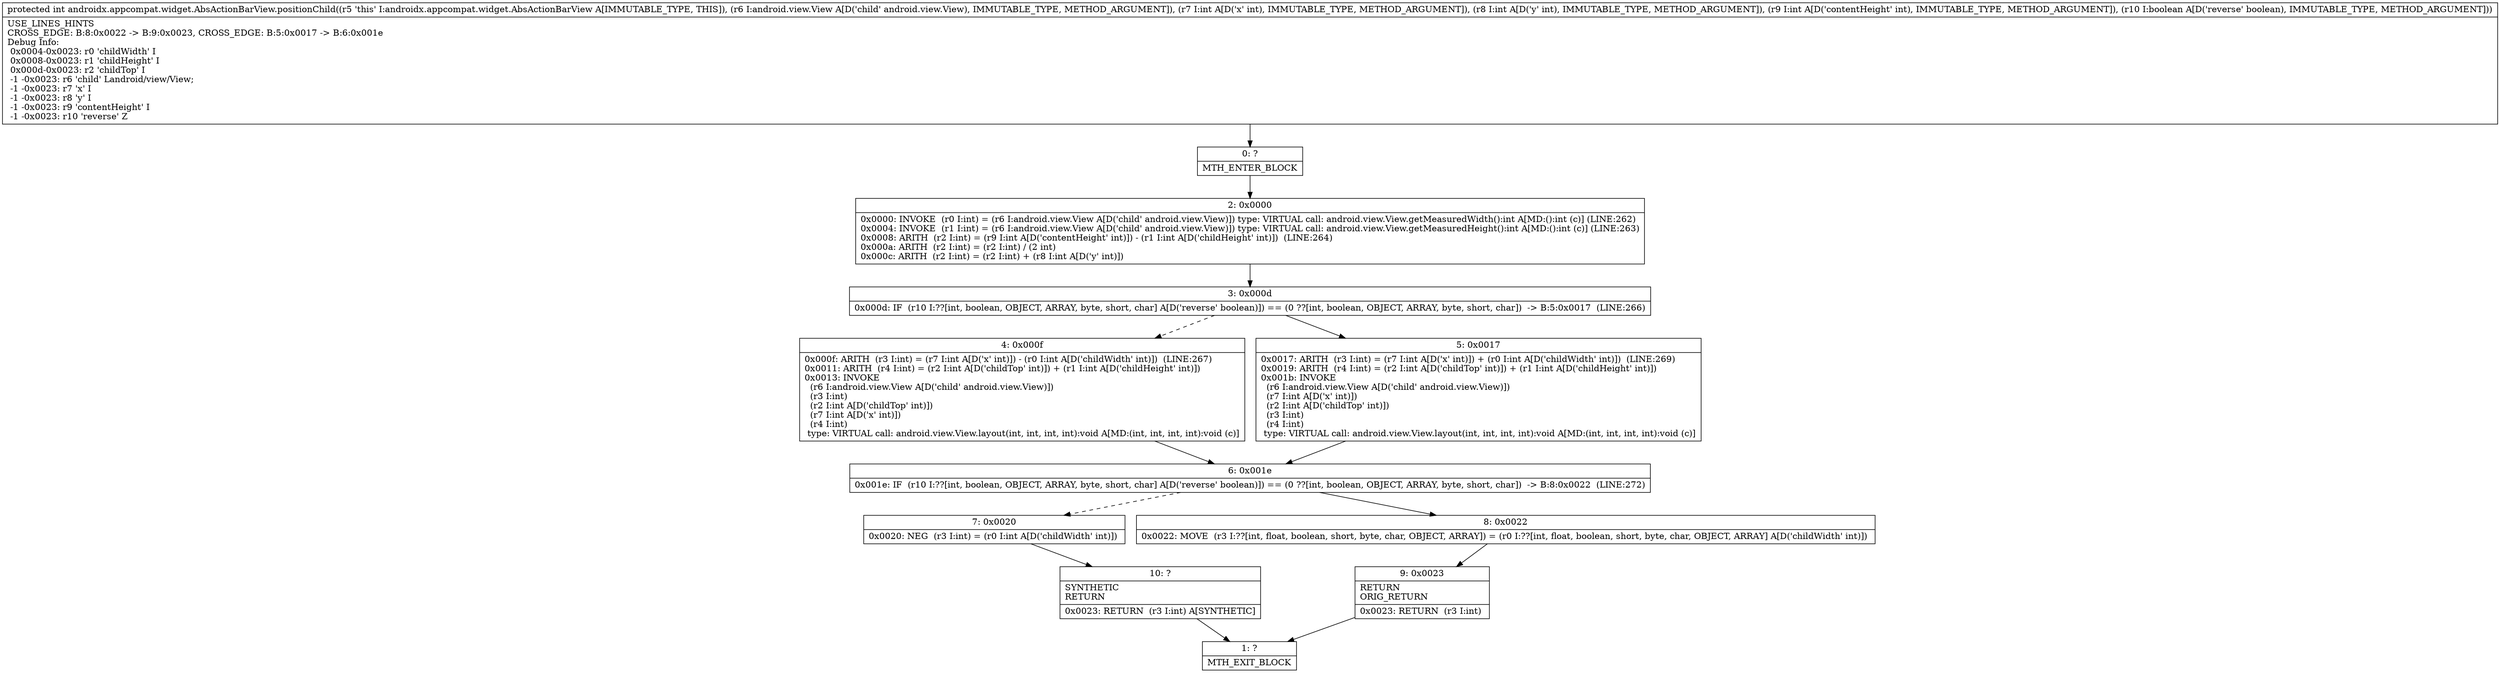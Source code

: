 digraph "CFG forandroidx.appcompat.widget.AbsActionBarView.positionChild(Landroid\/view\/View;IIIZ)I" {
Node_0 [shape=record,label="{0\:\ ?|MTH_ENTER_BLOCK\l}"];
Node_2 [shape=record,label="{2\:\ 0x0000|0x0000: INVOKE  (r0 I:int) = (r6 I:android.view.View A[D('child' android.view.View)]) type: VIRTUAL call: android.view.View.getMeasuredWidth():int A[MD:():int (c)] (LINE:262)\l0x0004: INVOKE  (r1 I:int) = (r6 I:android.view.View A[D('child' android.view.View)]) type: VIRTUAL call: android.view.View.getMeasuredHeight():int A[MD:():int (c)] (LINE:263)\l0x0008: ARITH  (r2 I:int) = (r9 I:int A[D('contentHeight' int)]) \- (r1 I:int A[D('childHeight' int)])  (LINE:264)\l0x000a: ARITH  (r2 I:int) = (r2 I:int) \/ (2 int) \l0x000c: ARITH  (r2 I:int) = (r2 I:int) + (r8 I:int A[D('y' int)]) \l}"];
Node_3 [shape=record,label="{3\:\ 0x000d|0x000d: IF  (r10 I:??[int, boolean, OBJECT, ARRAY, byte, short, char] A[D('reverse' boolean)]) == (0 ??[int, boolean, OBJECT, ARRAY, byte, short, char])  \-\> B:5:0x0017  (LINE:266)\l}"];
Node_4 [shape=record,label="{4\:\ 0x000f|0x000f: ARITH  (r3 I:int) = (r7 I:int A[D('x' int)]) \- (r0 I:int A[D('childWidth' int)])  (LINE:267)\l0x0011: ARITH  (r4 I:int) = (r2 I:int A[D('childTop' int)]) + (r1 I:int A[D('childHeight' int)]) \l0x0013: INVOKE  \l  (r6 I:android.view.View A[D('child' android.view.View)])\l  (r3 I:int)\l  (r2 I:int A[D('childTop' int)])\l  (r7 I:int A[D('x' int)])\l  (r4 I:int)\l type: VIRTUAL call: android.view.View.layout(int, int, int, int):void A[MD:(int, int, int, int):void (c)]\l}"];
Node_6 [shape=record,label="{6\:\ 0x001e|0x001e: IF  (r10 I:??[int, boolean, OBJECT, ARRAY, byte, short, char] A[D('reverse' boolean)]) == (0 ??[int, boolean, OBJECT, ARRAY, byte, short, char])  \-\> B:8:0x0022  (LINE:272)\l}"];
Node_7 [shape=record,label="{7\:\ 0x0020|0x0020: NEG  (r3 I:int) = (r0 I:int A[D('childWidth' int)]) \l}"];
Node_10 [shape=record,label="{10\:\ ?|SYNTHETIC\lRETURN\l|0x0023: RETURN  (r3 I:int) A[SYNTHETIC]\l}"];
Node_1 [shape=record,label="{1\:\ ?|MTH_EXIT_BLOCK\l}"];
Node_8 [shape=record,label="{8\:\ 0x0022|0x0022: MOVE  (r3 I:??[int, float, boolean, short, byte, char, OBJECT, ARRAY]) = (r0 I:??[int, float, boolean, short, byte, char, OBJECT, ARRAY] A[D('childWidth' int)]) \l}"];
Node_9 [shape=record,label="{9\:\ 0x0023|RETURN\lORIG_RETURN\l|0x0023: RETURN  (r3 I:int) \l}"];
Node_5 [shape=record,label="{5\:\ 0x0017|0x0017: ARITH  (r3 I:int) = (r7 I:int A[D('x' int)]) + (r0 I:int A[D('childWidth' int)])  (LINE:269)\l0x0019: ARITH  (r4 I:int) = (r2 I:int A[D('childTop' int)]) + (r1 I:int A[D('childHeight' int)]) \l0x001b: INVOKE  \l  (r6 I:android.view.View A[D('child' android.view.View)])\l  (r7 I:int A[D('x' int)])\l  (r2 I:int A[D('childTop' int)])\l  (r3 I:int)\l  (r4 I:int)\l type: VIRTUAL call: android.view.View.layout(int, int, int, int):void A[MD:(int, int, int, int):void (c)]\l}"];
MethodNode[shape=record,label="{protected int androidx.appcompat.widget.AbsActionBarView.positionChild((r5 'this' I:androidx.appcompat.widget.AbsActionBarView A[IMMUTABLE_TYPE, THIS]), (r6 I:android.view.View A[D('child' android.view.View), IMMUTABLE_TYPE, METHOD_ARGUMENT]), (r7 I:int A[D('x' int), IMMUTABLE_TYPE, METHOD_ARGUMENT]), (r8 I:int A[D('y' int), IMMUTABLE_TYPE, METHOD_ARGUMENT]), (r9 I:int A[D('contentHeight' int), IMMUTABLE_TYPE, METHOD_ARGUMENT]), (r10 I:boolean A[D('reverse' boolean), IMMUTABLE_TYPE, METHOD_ARGUMENT]))  | USE_LINES_HINTS\lCROSS_EDGE: B:8:0x0022 \-\> B:9:0x0023, CROSS_EDGE: B:5:0x0017 \-\> B:6:0x001e\lDebug Info:\l  0x0004\-0x0023: r0 'childWidth' I\l  0x0008\-0x0023: r1 'childHeight' I\l  0x000d\-0x0023: r2 'childTop' I\l  \-1 \-0x0023: r6 'child' Landroid\/view\/View;\l  \-1 \-0x0023: r7 'x' I\l  \-1 \-0x0023: r8 'y' I\l  \-1 \-0x0023: r9 'contentHeight' I\l  \-1 \-0x0023: r10 'reverse' Z\l}"];
MethodNode -> Node_0;Node_0 -> Node_2;
Node_2 -> Node_3;
Node_3 -> Node_4[style=dashed];
Node_3 -> Node_5;
Node_4 -> Node_6;
Node_6 -> Node_7[style=dashed];
Node_6 -> Node_8;
Node_7 -> Node_10;
Node_10 -> Node_1;
Node_8 -> Node_9;
Node_9 -> Node_1;
Node_5 -> Node_6;
}

